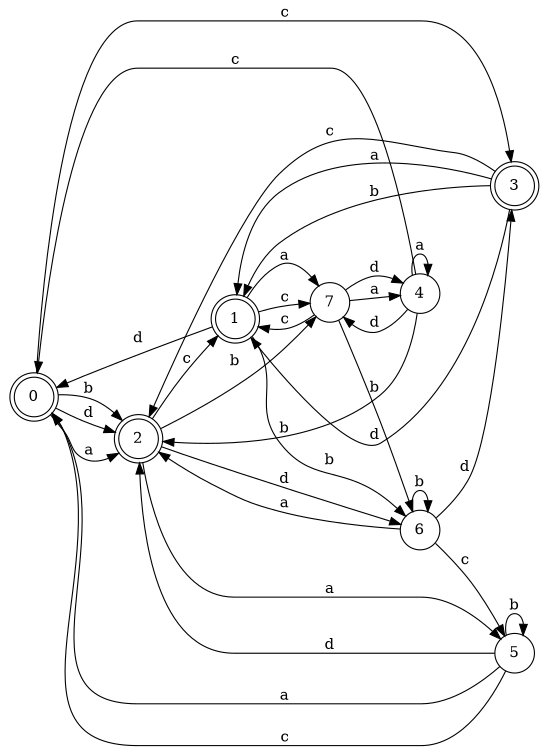 digraph n7_4 {
__start0 [label="" shape="none"];

rankdir=LR;
size="8,5";

s0 [style="rounded,filled", color="black", fillcolor="white" shape="doublecircle", label="0"];
s1 [style="rounded,filled", color="black", fillcolor="white" shape="doublecircle", label="1"];
s2 [style="rounded,filled", color="black", fillcolor="white" shape="doublecircle", label="2"];
s3 [style="rounded,filled", color="black", fillcolor="white" shape="doublecircle", label="3"];
s4 [style="filled", color="black", fillcolor="white" shape="circle", label="4"];
s5 [style="filled", color="black", fillcolor="white" shape="circle", label="5"];
s6 [style="filled", color="black", fillcolor="white" shape="circle", label="6"];
s7 [style="filled", color="black", fillcolor="white" shape="circle", label="7"];
s0 -> s2 [label="a"];
s0 -> s2 [label="b"];
s0 -> s3 [label="c"];
s0 -> s2 [label="d"];
s1 -> s7 [label="a"];
s1 -> s6 [label="b"];
s1 -> s7 [label="c"];
s1 -> s0 [label="d"];
s2 -> s5 [label="a"];
s2 -> s7 [label="b"];
s2 -> s1 [label="c"];
s2 -> s6 [label="d"];
s3 -> s1 [label="a"];
s3 -> s1 [label="b"];
s3 -> s2 [label="c"];
s3 -> s1 [label="d"];
s4 -> s4 [label="a"];
s4 -> s2 [label="b"];
s4 -> s0 [label="c"];
s4 -> s7 [label="d"];
s5 -> s0 [label="a"];
s5 -> s5 [label="b"];
s5 -> s0 [label="c"];
s5 -> s2 [label="d"];
s6 -> s2 [label="a"];
s6 -> s6 [label="b"];
s6 -> s5 [label="c"];
s6 -> s3 [label="d"];
s7 -> s4 [label="a"];
s7 -> s6 [label="b"];
s7 -> s1 [label="c"];
s7 -> s4 [label="d"];

}